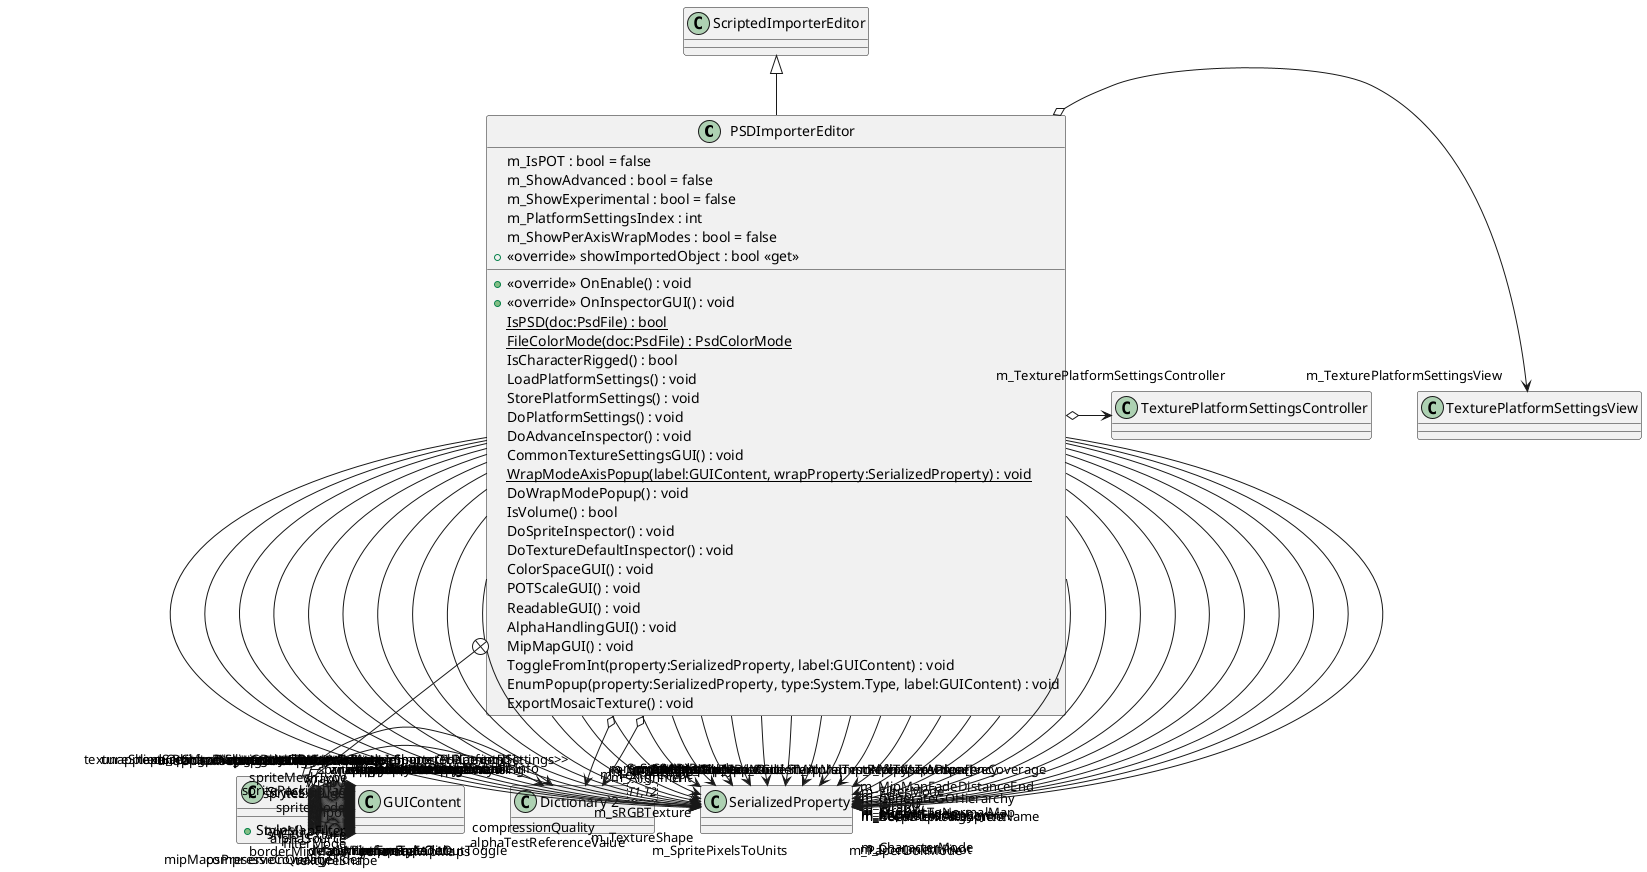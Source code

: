 @startuml
class PSDImporterEditor {
    m_IsPOT : bool = false
    m_ShowAdvanced : bool = false
    m_ShowExperimental : bool = false
    m_PlatformSettingsIndex : int
    m_ShowPerAxisWrapModes : bool = false
    + <<override>> OnEnable() : void
    + <<override>> OnInspectorGUI() : void
    {static} IsPSD(doc:PsdFile) : bool
    {static} FileColorMode(doc:PsdFile) : PsdColorMode
    IsCharacterRigged() : bool
    LoadPlatformSettings() : void
    StorePlatformSettings() : void
    DoPlatformSettings() : void
    DoAdvanceInspector() : void
    CommonTextureSettingsGUI() : void
    {static} WrapModeAxisPopup(label:GUIContent, wrapProperty:SerializedProperty) : void
    DoWrapModePopup() : void
    IsVolume() : bool
    DoSpriteInspector() : void
    DoTextureDefaultInspector() : void
    ColorSpaceGUI() : void
    POTScaleGUI() : void
    ReadableGUI() : void
    AlphaHandlingGUI() : void
    MipMapGUI() : void
    ToggleFromInt(property:SerializedProperty, label:GUIContent) : void
    EnumPopup(property:SerializedProperty, type:System.Type, label:GUIContent) : void
    ExportMosaicTexture() : void
    + <<override>> showImportedObject : bool <<get>>
}
class "Dictionary`2"<T1,T2> {
}
class Styles {
    + Styles()
}
ScriptedImporterEditor <|-- PSDImporterEditor
PSDImporterEditor --> "m_TextureType" SerializedProperty
PSDImporterEditor --> "m_TextureShape" SerializedProperty
PSDImporterEditor --> "m_SpriteMode" SerializedProperty
PSDImporterEditor --> "m_SpritePixelsToUnits" SerializedProperty
PSDImporterEditor --> "m_SpriteMeshType" SerializedProperty
PSDImporterEditor --> "m_SpriteExtrude" SerializedProperty
PSDImporterEditor --> "m_Alignment" SerializedProperty
PSDImporterEditor --> "m_SpritePivot" SerializedProperty
PSDImporterEditor --> "m_NPOTScale" SerializedProperty
PSDImporterEditor --> "m_IsReadable" SerializedProperty
PSDImporterEditor --> "m_sRGBTexture" SerializedProperty
PSDImporterEditor --> "m_AlphaSource" SerializedProperty
PSDImporterEditor --> "m_MipMapMode" SerializedProperty
PSDImporterEditor --> "m_EnableMipMap" SerializedProperty
PSDImporterEditor --> "m_FadeOut" SerializedProperty
PSDImporterEditor --> "m_BorderMipMap" SerializedProperty
PSDImporterEditor --> "m_MipMapsPreserveCoverage" SerializedProperty
PSDImporterEditor --> "m_AlphaTestReferenceValue" SerializedProperty
PSDImporterEditor --> "m_MipMapFadeDistanceStart" SerializedProperty
PSDImporterEditor --> "m_MipMapFadeDistanceEnd" SerializedProperty
PSDImporterEditor --> "m_AlphaIsTransparency" SerializedProperty
PSDImporterEditor --> "m_FilterMode" SerializedProperty
PSDImporterEditor --> "m_Aniso" SerializedProperty
PSDImporterEditor --> "m_WrapU" SerializedProperty
PSDImporterEditor --> "m_WrapV" SerializedProperty
PSDImporterEditor --> "m_WrapW" SerializedProperty
PSDImporterEditor --> "m_ConvertToNormalMap" SerializedProperty
PSDImporterEditor --> "m_MosaicLayers" SerializedProperty
PSDImporterEditor --> "m_ImportHiddenLayers" SerializedProperty
PSDImporterEditor --> "m_ResliceFromLayer" SerializedProperty
PSDImporterEditor --> "m_CharacterMode" SerializedProperty
PSDImporterEditor --> "m_DocumentPivot" SerializedProperty
PSDImporterEditor --> "m_DocumentAlignment" SerializedProperty
PSDImporterEditor --> "m_GenerateGOHierarchy" SerializedProperty
PSDImporterEditor --> "m_PaperDollMode" SerializedProperty
PSDImporterEditor --> "m_KeepDupilcateSpriteName" SerializedProperty
PSDImporterEditor o-> "m_AdvanceInspectorGUI<TextureImporterType,Action[]>" "Dictionary`2"
PSDImporterEditor o-> "m_TexturePlatformSettingsView" TexturePlatformSettingsView
PSDImporterEditor o-> "m_TexturePlatformSettingsController" TexturePlatformSettingsController
PSDImporterEditor o-> "m_PlatfromSettings<string,List<TextureImporterPlatformSettings>>" "Dictionary`2"
PSDImporterEditor +-- Styles
Styles o-> "textureTypeTitle" GUIContent
Styles o-> "textureShape" GUIContent
Styles o-> "textureShapeOptionsDictionnary<TextureImporterShape,GUIContent[]>" "Dictionary`2"
Styles o-> "textureShapeValuesDictionnary<TextureImporterShape,int[]>" "Dictionary`2"
Styles o-> "filterMode" GUIContent
Styles o-> "textureFormat" GUIContent
Styles o-> "defaultPlatform" GUIContent
Styles o-> "mipmapFadeOutToggle" GUIContent
Styles o-> "mipmapFadeOut" GUIContent
Styles o-> "readWrite" GUIContent
Styles o-> "alphaSource" GUIContent
Styles o-> "generateMipMaps" GUIContent
Styles o-> "sRGBTexture" GUIContent
Styles o-> "borderMipMaps" GUIContent
Styles o-> "mipMapsPreserveCoverage" GUIContent
Styles o-> "alphaTestReferenceValue" GUIContent
Styles o-> "mipMapFilter" GUIContent
Styles o-> "npot" GUIContent
Styles o-> "compressionQuality" GUIContent
Styles o-> "compressionQualitySlider" GUIContent
Styles o-> "spriteMode" GUIContent
Styles o-> "spritePackingTag" GUIContent
Styles o-> "spritePixelsPerUnit" GUIContent
Styles o-> "spriteExtrude" GUIContent
Styles o-> "spriteMeshType" GUIContent
Styles o-> "spriteAlignment" GUIContent
Styles o-> "characterAlignment" GUIContent
Styles o-> "warpNotSupportWarning" GUIContent
Styles o-> "anisoLevelLabel" GUIContent
Styles o-> "anisotropicDisableInfo" GUIContent
Styles o-> "anisotropicForceEnableInfo" GUIContent
Styles o-> "unappliedSettingsDialogTitle" GUIContent
Styles o-> "unappliedSettingsDialogContent" GUIContent
Styles o-> "applyButtonLabel" GUIContent
Styles o-> "revertButtonLabel" GUIContent
Styles o-> "spriteEditorButtonLabel" GUIContent
Styles o-> "resliceFromLayerWarning" GUIContent
Styles o-> "alphaIsTransparency" GUIContent
Styles o-> "etc1Compression" GUIContent
Styles o-> "crunchedCompression" GUIContent
Styles o-> "showAdvanced" GUIContent
Styles o-> "platformSettingsLabel" GUIContent
Styles o-> "wrapModeLabel" GUIContent
Styles o-> "wrapU" GUIContent
Styles o-> "wrapV" GUIContent
Styles o-> "wrapW" GUIContent
Styles o-> "importHiddenLayer" GUIContent
Styles o-> "mosaicLayers" GUIContent
Styles o-> "characterMode" GUIContent
Styles o-> "generateGOHierarchy" GUIContent
Styles o-> "resliceFromLayer" GUIContent
Styles o-> "paperDollMode" GUIContent
Styles o-> "experimental" GUIContent
Styles o-> "keepDuplicateSpriteName" GUIContent
@enduml
